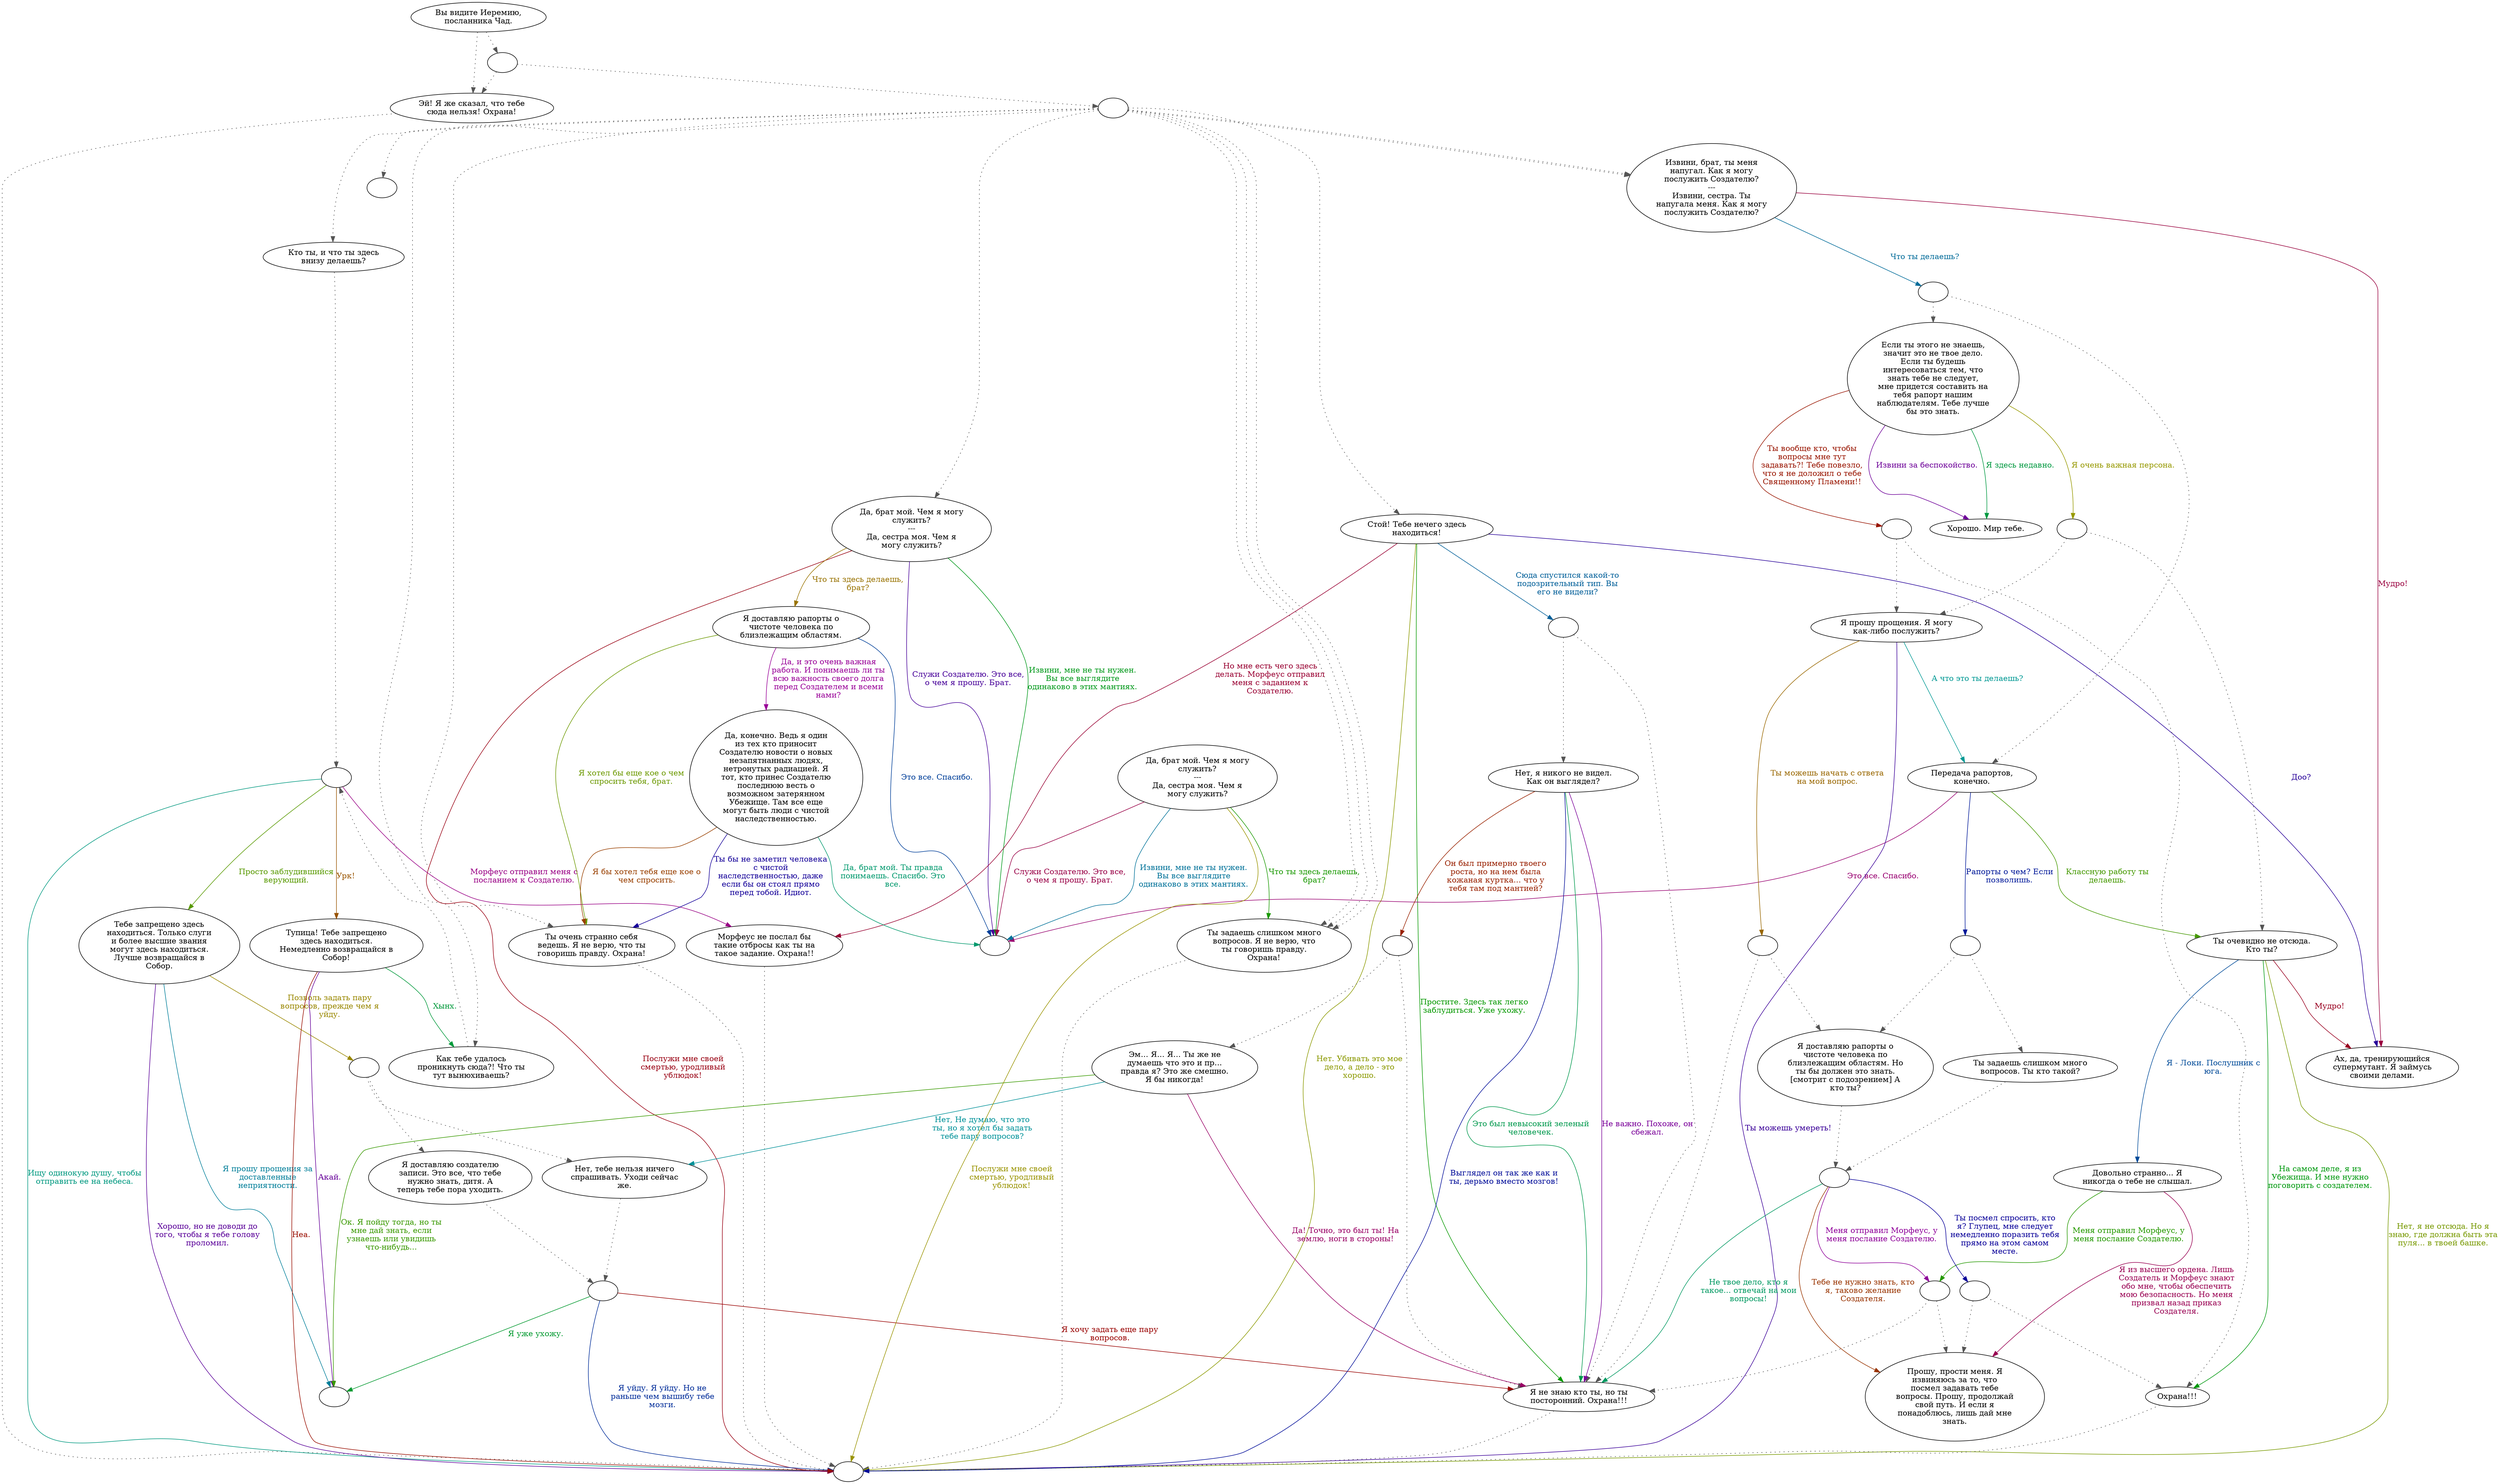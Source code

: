 digraph jerem {
  "start" [style=filled       fillcolor="#FFFFFF"       color="#000000"]
  "start" -> "pre_dialogue" [style=dotted color="#555555"]
  "start" -> "jerem29" [style=dotted color="#555555"]
  "start" [label="Вы видите Иеремию,\nпосланника Чад."]
  "pre_dialogue" [style=filled       fillcolor="#FFFFFF"       color="#000000"]
  "pre_dialogue" -> "jerem29" [style=dotted color="#555555"]
  "pre_dialogue" -> "do_dialogue" [style=dotted color="#555555"]
  "pre_dialogue" [label=""]
  "do_dialogue" [style=filled       fillcolor="#FFFFFF"       color="#000000"]
  "do_dialogue" -> "checkarea" [style=dotted color="#555555"]
  "do_dialogue" -> "jerem00" [style=dotted color="#555555"]
  "do_dialogue" -> "jerem26" [style=dotted color="#555555"]
  "do_dialogue" -> "jerem23" [style=dotted color="#555555"]
  "do_dialogue" -> "jerem00" [style=dotted color="#555555"]
  "do_dialogue" -> "jerem28" [style=dotted color="#555555"]
  "do_dialogue" -> "jerem13" [style=dotted color="#555555"]
  "do_dialogue" -> "jerem28" [style=dotted color="#555555"]
  "do_dialogue" -> "jerem19" [style=dotted color="#555555"]
  "do_dialogue" -> "jerem28" [style=dotted color="#555555"]
  "do_dialogue" -> "jerem20" [style=dotted color="#555555"]
  "do_dialogue" [label=""]
  "checkarea" [style=filled       fillcolor="#FFFFFF"       color="#000000"]
  "checkarea" [label=""]
  "jerem00" [style=filled       fillcolor="#FFFFFF"       color="#000000"]
  "jerem00" [label="Извини, брат, ты меня\nнапугал. Как я могу\nпослужить Создателю?\n---\nИзвини, сестра. Ты\nнапугала меня. Как я могу\nпослужить Создателю?"]
  "jerem00" -> "jerem01" [label="Мудро!" color="#99003E" fontcolor="#99003E"]
  "jerem00" -> "jerem00a" [label="Что ты делаешь?" color="#006B99" fontcolor="#006B99"]
  "jerem00a" [style=filled       fillcolor="#FFFFFF"       color="#000000"]
  "jerem00a" -> "jerem03" [style=dotted color="#555555"]
  "jerem00a" -> "jerem02" [style=dotted color="#555555"]
  "jerem00a" [label=""]
  "jerem01" [style=filled       fillcolor="#FFFFFF"       color="#000000"]
  "jerem01" [label="Ах, да, тренирующийся\nсупермутант. Я займусь\nсвоими делами."]
  "jerem02" [style=filled       fillcolor="#FFFFFF"       color="#000000"]
  "jerem02" [label="Если ты этого не знаешь,\nзначит это не твое дело.\nЕсли ты будешь\nинтересоваться тем, что\nзнать тебе не следует,\nмне придется составить на\nтебя рапорт нашим\nнаблюдателям. Тебе лучше\nбы это знать."]
  "jerem02" -> "jerem02a" [label="Я очень важная персона." color="#979900" fontcolor="#979900"]
  "jerem02" -> "jerem04" [label="Извини за беспокойство." color="#6E0099" fontcolor="#6E0099"]
  "jerem02" -> "jerem04" [label="Я здесь недавно." color="#009941" fontcolor="#009941"]
  "jerem02" -> "jerem02b" [label="Ты вообще кто, чтобы\nвопросы мне тут\nзадавать?! Тебе повезло,\nчто я не доложил о тебе\nСвященному Пламени!!" color="#991500" fontcolor="#991500"]
  "jerem02a" [style=filled       fillcolor="#FFFFFF"       color="#000000"]
  "jerem02a" -> "jerem05" [style=dotted color="#555555"]
  "jerem02a" -> "jerem07" [style=dotted color="#555555"]
  "jerem02a" [label=""]
  "jerem02b" [style=filled       fillcolor="#FFFFFF"       color="#000000"]
  "jerem02b" -> "jerem05" [style=dotted color="#555555"]
  "jerem02b" -> "jerem06" [style=dotted color="#555555"]
  "jerem02b" [label=""]
  "jerem03" [style=filled       fillcolor="#FFFFFF"       color="#000000"]
  "jerem03" [label="Передача рапортов,\nконечно."]
  "jerem03" -> "jerem03a" [label="Рапорты о чем? Если\nпозволишь." color="#001899" fontcolor="#001899"]
  "jerem03" -> "jerem07" [label="Классную работу ты\nделаешь." color="#459900" fontcolor="#459900"]
  "jerem03" -> "jeremend" [label="Это все. Спасибо." color="#990071" fontcolor="#990071"]
  "jerem03a" [style=filled       fillcolor="#FFFFFF"       color="#000000"]
  "jerem03a" -> "jerem08" [style=dotted color="#555555"]
  "jerem03a" -> "jerem09" [style=dotted color="#555555"]
  "jerem03a" [label=""]
  "jerem04" [style=filled       fillcolor="#FFFFFF"       color="#000000"]
  "jerem04" [label="Хорошо. Мир тебе."]
  "jerem05" [style=filled       fillcolor="#FFFFFF"       color="#000000"]
  "jerem05" [label="Я прошу прощения. Я могу\nкак-либо послужить?"]
  "jerem05" -> "jerem03" [label="А что это ты делаешь?" color="#009994" fontcolor="#009994"]
  "jerem05" -> "jerem05a" [label="Ты можешь начать с ответа\nна мой вопрос." color="#996700" fontcolor="#996700"]
  "jerem05" -> "jeremcbt" [label="Ты можешь умереть!" color="#3B0099" fontcolor="#3B0099"]
  "jerem05a" [style=filled       fillcolor="#FFFFFF"       color="#000000"]
  "jerem05a" -> "jerem08" [style=dotted color="#555555"]
  "jerem05a" -> "jerem12" [style=dotted color="#555555"]
  "jerem05a" [label=""]
  "jerem06" [style=filled       fillcolor="#FFFFFF"       color="#000000"]
  "jerem06" -> "jeremcbt" [style=dotted color="#555555"]
  "jerem06" [label="Охрана!!!"]
  "jerem07" [style=filled       fillcolor="#FFFFFF"       color="#000000"]
  "jerem07" [label="Ты очевидно не отсюда.\nКто ты?"]
  "jerem07" -> "jerem06" [label="На самом деле, я из\nУбежища. И мне нужно\nпоговорить с создателем." color="#00990E" fontcolor="#00990E"]
  "jerem07" -> "jerem01" [label="Мудро!" color="#99001F" fontcolor="#99001F"]
  "jerem07" -> "jerem10" [label="Я - Локи. Послушник с\nюга." color="#004B99" fontcolor="#004B99"]
  "jerem07" -> "jeremcbt" [label="Нет, я не отсюда. Но я\nзнаю, где должна быть эта\nпуля... в твоей башке." color="#789900" fontcolor="#789900"]
  "jerem08" [style=filled       fillcolor="#FFFFFF"       color="#000000"]
  "jerem08" -> "jerem09a" [style=dotted color="#555555"]
  "jerem08" [label="Я доставляю рапорты о\nчистоте человека по\nблизлежащим областям. Но\nты бы должен это знать.\n[смотрит с подозрением] А\nкто ты?"]
  "jerem08a" [style=filled       fillcolor="#FFFFFF"       color="#000000"]
  "jerem08a" -> "jerem11" [style=dotted color="#555555"]
  "jerem08a" -> "jerem12" [style=dotted color="#555555"]
  "jerem08a" [label=""]
  "jerem08b" [style=filled       fillcolor="#FFFFFF"       color="#000000"]
  "jerem08b" -> "jerem11" [style=dotted color="#555555"]
  "jerem08b" -> "jerem06" [style=dotted color="#555555"]
  "jerem08b" [label=""]
  "jerem09" [style=filled       fillcolor="#FFFFFF"       color="#000000"]
  "jerem09" -> "jerem09a" [style=dotted color="#555555"]
  "jerem09" [label="Ты задаешь слишком много\nвопросов. Ты кто такой?"]
  "jerem09a" [style=filled       fillcolor="#FFFFFF"       color="#000000"]
  "jerem09a" [label=""]
  "jerem09a" -> "jerem08a" [label="Меня отправил Морфеус, у\nменя послание Создателю." color="#8E0099" fontcolor="#8E0099"]
  "jerem09a" -> "jerem12" [label="Не твое дело, кто я\nтакое... отвечай на мои\nвопросы!" color="#009961" fontcolor="#009961"]
  "jerem09a" -> "jerem11" [label="Тебе не нужно знать, кто\nя, таково желание\nСоздателя." color="#993400" fontcolor="#993400"]
  "jerem09a" -> "jerem08b" [label="Ты посмел спросить, кто\nя? Глупец, мне следует\nнемедленно поразить тебя\nпрямо на этом самом\nместе." color="#080099" fontcolor="#080099"]
  "jerem10" [style=filled       fillcolor="#FFFFFF"       color="#000000"]
  "jerem10" [label="Довольно странно... Я\nникогда о тебе не слышал."]
  "jerem10" -> "jerem08a" [label="Меня отправил Морфеус, у\nменя послание Создателю." color="#259900" fontcolor="#259900"]
  "jerem10" -> "jerem11" [label="Я из высшего ордена. Лишь\nСоздатель и Морфеус знают\nобо мне, чтобы обеспечить\nмою безопасность. Но меня\nпризвал назад приказ\nСоздателя." color="#990052" fontcolor="#990052"]
  "jerem11" [style=filled       fillcolor="#FFFFFF"       color="#000000"]
  "jerem11" [label="Прошу, прости меня. Я\nизвиняюсь за то, что\nпосмел задавать тебе\nвопросы. Прошу, продолжай\nсвой путь. И если я\nпонадоблюсь, лишь дай мне\nзнать."]
  "jerem12" [style=filled       fillcolor="#FFFFFF"       color="#000000"]
  "jerem12" -> "jeremcbt" [style=dotted color="#555555"]
  "jerem12" [label="Я не знаю кто ты, но ты\nпосторонний. Охрана!!!"]
  "jerem13" [style=filled       fillcolor="#FFFFFF"       color="#000000"]
  "jerem13" -> "jerem19a" [style=dotted color="#555555"]
  "jerem13" [label="Кто ты, и что ты здесь\nвнизу делаешь?"]
  "jerem14" [style=filled       fillcolor="#FFFFFF"       color="#000000"]
  "jerem14" [label="Тебе запрещено здесь\nнаходиться. Только слуги\nи более высшие звания\nмогут здесь находиться.\nЛучше возвращайся в\nСобор."]
  "jerem14" -> "jeremret" [label="Я прошу прощения за\nдоставленные\nнеприятности." color="#007E99" fontcolor="#007E99"]
  "jerem14" -> "jerem14a" [label="Позволь задать пару\nвопросов, прежде чем я\nуйду." color="#998700" fontcolor="#998700"]
  "jerem14" -> "jeremcbt" [label="Хорошо, но не доводи до\nтого, чтобы я тебе голову\nпроломил." color="#5A0099" fontcolor="#5A0099"]
  "jerem14a" [style=filled       fillcolor="#FFFFFF"       color="#000000"]
  "jerem14a" -> "jerem17" [style=dotted color="#555555"]
  "jerem14a" -> "jerem18" [style=dotted color="#555555"]
  "jerem14a" [label=""]
  "jerem15" [style=filled       fillcolor="#FFFFFF"       color="#000000"]
  "jerem15" -> "jeremcbt" [style=dotted color="#555555"]
  "jerem15" [label="Морфеус не послал бы\nтакие отбросы как ты на\nтакое задание. Охрана!!"]
  "jerem17" [style=filled       fillcolor="#FFFFFF"       color="#000000"]
  "jerem17" -> "jerem18a" [style=dotted color="#555555"]
  "jerem17" [label="Я доставляю создателю\nзаписи. Это все, что тебе\nнужно знать, дитя. А\nтеперь тебе пора уходить."]
  "jerem18" [style=filled       fillcolor="#FFFFFF"       color="#000000"]
  "jerem18" -> "jerem18a" [style=dotted color="#555555"]
  "jerem18" [label="Нет, тебе нельзя ничего\nспрашивать. Уходи сейчас\nже."]
  "jerem18a" [style=filled       fillcolor="#FFFFFF"       color="#000000"]
  "jerem18a" [label=""]
  "jerem18a" -> "jeremret" [label="Я уже ухожу." color="#00992E" fontcolor="#00992E"]
  "jerem18a" -> "jerem12" [label="Я хочу задать еще пару\nвопросов." color="#990100" fontcolor="#990100"]
  "jerem18a" -> "jeremcbt" [label="Я уйду. Я уйду. Но не\nраньше чем вышибу тебе\nмозги." color="#002C99" fontcolor="#002C99"]
  "jerem19" [style=filled       fillcolor="#FFFFFF"       color="#000000"]
  "jerem19" -> "jerem19a" [style=dotted color="#555555"]
  "jerem19" [label="Как тебе удалось\nпроникнуть сюда?! Что ты\nтут вынюхиваешь?"]
  "jerem19a" [style=filled       fillcolor="#FFFFFF"       color="#000000"]
  "jerem19a" [label=""]
  "jerem19a" -> "jerem14" [label="Просто заблудившийся\nверующий." color="#589900" fontcolor="#589900"]
  "jerem19a" -> "jerem15" [label="Морфеус отправил меня с\nпосланием к Создателю." color="#990085" fontcolor="#990085"]
  "jerem19a" -> "jeremcbt" [label="Ищу одинокую душу, чтобы\nотправить ее на небеса." color="#009980" fontcolor="#009980"]
  "jerem19a" -> "jerem16" [label="Урк!" color="#995400" fontcolor="#995400"]
  "jerem20" [style=filled       fillcolor="#FFFFFF"       color="#000000"]
  "jerem20" [label="Стой! Тебе нечего здесь\nнаходиться!"]
  "jerem20" -> "jerem01" [label="Доо?" color="#270099" fontcolor="#270099"]
  "jerem20" -> "jerem12" [label="Простите. Здесь так легко\nзаблудиться. Уже ухожу." color="#059900" fontcolor="#059900"]
  "jerem20" -> "jerem15" [label="Но мне есть чего здесь\nделать. Морфеус отправил\nменя с заданием к\nСоздателю." color="#990032" fontcolor="#990032"]
  "jerem20" -> "jerem20a" [label="Сюда спустился какой-то\nподозрительный тип. Вы\nего не видели?" color="#005F99" fontcolor="#005F99"]
  "jerem20" -> "jeremcbt" [label="Нет. Убивать это мое\nдело, а дело - это\nхорошо." color="#8B9900" fontcolor="#8B9900"]
  "jerem20a" [style=filled       fillcolor="#FFFFFF"       color="#000000"]
  "jerem20a" -> "jerem21" [style=dotted color="#555555"]
  "jerem20a" -> "jerem12" [style=dotted color="#555555"]
  "jerem20a" [label=""]
  "jerem21" [style=filled       fillcolor="#FFFFFF"       color="#000000"]
  "jerem21" [label="Нет, я никого не видел.\nКак он выглядел?"]
  "jerem21" -> "jerem12" [label="Не важно. Похоже, он\nсбежал." color="#7A0099" fontcolor="#7A0099"]
  "jerem21" -> "jerem12" [label="Это был невысокий зеленый\nчеловечек." color="#00994D" fontcolor="#00994D"]
  "jerem21" -> "jerem21a" [label="Он был примерно твоего\nроста, но на нем была\nкожаная куртка... что у\nтебя там под мантией?" color="#992100" fontcolor="#992100"]
  "jerem21" -> "jeremcbt" [label="Выглядел он так же как и\nты, дерьмо вместо мозгов!" color="#000C99" fontcolor="#000C99"]
  "jerem21a" [style=filled       fillcolor="#FFFFFF"       color="#000000"]
  "jerem21a" -> "jerem22" [style=dotted color="#555555"]
  "jerem21a" -> "jerem12" [style=dotted color="#555555"]
  "jerem21a" [label=""]
  "jerem22" [style=filled       fillcolor="#FFFFFF"       color="#000000"]
  "jerem22" [label="Эм... Я... Я... Ты же не\nдумаешь что это и пр...\nправда я? Это же смешно.\nЯ бы никогда!"]
  "jerem22" -> "jeremret" [label="Oк. Я пойду тогда, но ты\nмне дай знать, если\nузнаешь или увидишь\nчто-нибудь..." color="#399900" fontcolor="#399900"]
  "jerem22" -> "jerem12" [label="Да! Точно, это был ты! На\nземлю, ноги в стороны!" color="#990065" fontcolor="#990065"]
  "jerem22" -> "jerem18" [label="Нет, Не думаю, что это\nты, но я хотел бы задать\nтебе пару вопросов?" color="#009299" fontcolor="#009299"]
  "jerem23" [style=filled       fillcolor="#FFFFFF"       color="#000000"]
  "jerem23" [label="Да, брат мой. Чем я могу\nслужить?\n---\nДа, сестра моя. Чем я\nмогу служить?"]
  "jerem23" -> "jerem24" [label="Что ты здесь делаешь,\nбрат?" color="#997300" fontcolor="#997300"]
  "jerem23" -> "jeremend" [label="Служи Создателю. Это все,\nо чем я прошу. Брат." color="#470099" fontcolor="#470099"]
  "jerem23" -> "jeremend" [label="Извини, мне не ты нужен.\nВы все выглядите\nодинаково в этих мантиях." color="#00991A" fontcolor="#00991A"]
  "jerem23" -> "jeremcbt" [label="Послужи мне своей\nсмертью, уродливый\nублюдок!" color="#990012" fontcolor="#990012"]
  "jerem24" [style=filled       fillcolor="#FFFFFF"       color="#000000"]
  "jerem24" [label="Я доставляю рапорты о\nчистоте человека по\nблизлежащим областям."]
  "jerem24" -> "jeremend" [label="Это все. Спасибо." color="#003F99" fontcolor="#003F99"]
  "jerem24" -> "jerem26" [label="Я хотел бы еще кое о чем\nспросить тебя, брат." color="#6C9900" fontcolor="#6C9900"]
  "jerem24" -> "jerem25" [label="Да, и это очень важная\nработа. И понимаешь ли ты\nвсю важность своего долга\nперед Создателем и всеми\nнами?" color="#990098" fontcolor="#990098"]
  "jerem25" [style=filled       fillcolor="#FFFFFF"       color="#000000"]
  "jerem25" [label="Да, конечно. Ведь я один\nиз тех кто приносит\nСоздателю новости о новых\nнезапятнанных людях,\nнетронутых радиацией. Я\nтот, кто принес Создателю\nпоследнюю весть о\nвозможном затерянном\nУбежище. Там все еще\nмогут быть люди с чистой\nнаследственностью."]
  "jerem25" -> "jeremend" [label="Да, брат мой. Ты правда\nпонимаешь. Спасибо. Это\nвсе." color="#00996D" fontcolor="#00996D"]
  "jerem25" -> "jerem26" [label="Я бы хотел тебя еще кое о\nчем спросить." color="#994000" fontcolor="#994000"]
  "jerem25" -> "jerem26" [label="Ты бы не заметил человека\nс чистой\nнаследственностью, даже\nесли бы он стоял прямо\nперед тобой. Идиот." color="#140099" fontcolor="#140099"]
  "jerem26" [style=filled       fillcolor="#FFFFFF"       color="#000000"]
  "jerem26" -> "jeremcbt" [style=dotted color="#555555"]
  "jerem26" [label="Ты очень странно себя\nведешь. Я не верю, что ты\nговоришь правду. Охрана!"]
  "jerem27" [style=filled       fillcolor="#FFFFFF"       color="#000000"]
  "jerem27" [label="Да, брат мой. Чем я могу\nслужить?\n---\nДа, сестра моя. Чем я\nмогу служить?"]
  "jerem27" -> "jerem28" [label="Что ты здесь делаешь,\nбрат?" color="#199900" fontcolor="#199900"]
  "jerem27" -> "jeremend" [label="Служи Создателю. Это все,\nо чем я прошу. Брат." color="#990046" fontcolor="#990046"]
  "jerem27" -> "jeremend" [label="Извини, мне не ты нужен.\nВы все выглядите\nодинаково в этих мантиях." color="#007299" fontcolor="#007299"]
  "jerem27" -> "jeremcbt" [label="Послужи мне своей\nсмертью, уродливый\nублюдок!" color="#999300" fontcolor="#999300"]
  "jerem28" [style=filled       fillcolor="#FFFFFF"       color="#000000"]
  "jerem28" -> "jeremcbt" [style=dotted color="#555555"]
  "jerem28" [label="Ты задаешь слишком много\nвопросов. Я не верю, что\nты говоришь правду.\nОхрана!"]
  "jerem29" [style=filled       fillcolor="#FFFFFF"       color="#000000"]
  "jerem29" -> "jeremcbt" [style=dotted color="#555555"]
  "jerem29" [label="Эй! Я же сказал, что тебе\nсюда нельзя! Охрана!"]
  "jeremend" [style=filled       fillcolor="#FFFFFF"       color="#000000"]
  "jeremend" [label=""]
  "jeremcbt" [style=filled       fillcolor="#FFFFFF"       color="#000000"]
  "jeremcbt" [label=""]
  "jeremret" [style=filled       fillcolor="#FFFFFF"       color="#000000"]
  "jeremret" [label=""]
  "jerem16" [style=filled       fillcolor="#FFFFFF"       color="#000000"]
  "jerem16" [label="Тупица! Тебе запрещено\nздесь находиться.\nНемедленно возвращайся в\nСобор!"]
  "jerem16" -> "jeremret" [label="Акай." color="#660099" fontcolor="#660099"]
  "jerem16" -> "jerem19" [label="Хынх." color="#00993A" fontcolor="#00993A"]
  "jerem16" -> "jeremcbt" [label="Неа." color="#990D00" fontcolor="#990D00"]
}